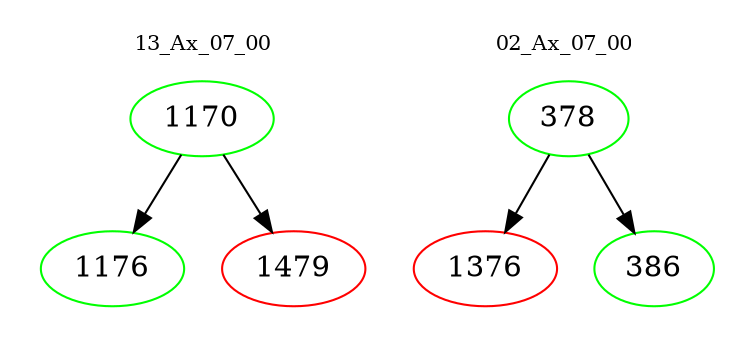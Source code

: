 digraph{
subgraph cluster_0 {
color = white
label = "13_Ax_07_00";
fontsize=10;
T0_1170 [label="1170", color="green"]
T0_1170 -> T0_1176 [color="black"]
T0_1176 [label="1176", color="green"]
T0_1170 -> T0_1479 [color="black"]
T0_1479 [label="1479", color="red"]
}
subgraph cluster_1 {
color = white
label = "02_Ax_07_00";
fontsize=10;
T1_378 [label="378", color="green"]
T1_378 -> T1_1376 [color="black"]
T1_1376 [label="1376", color="red"]
T1_378 -> T1_386 [color="black"]
T1_386 [label="386", color="green"]
}
}
